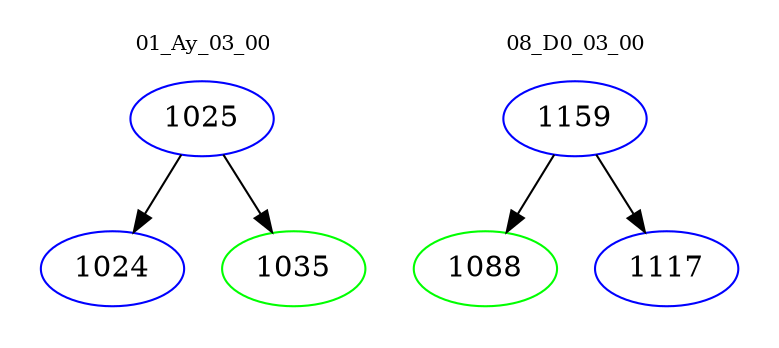digraph{
subgraph cluster_0 {
color = white
label = "01_Ay_03_00";
fontsize=10;
T0_1025 [label="1025", color="blue"]
T0_1025 -> T0_1024 [color="black"]
T0_1024 [label="1024", color="blue"]
T0_1025 -> T0_1035 [color="black"]
T0_1035 [label="1035", color="green"]
}
subgraph cluster_1 {
color = white
label = "08_D0_03_00";
fontsize=10;
T1_1159 [label="1159", color="blue"]
T1_1159 -> T1_1088 [color="black"]
T1_1088 [label="1088", color="green"]
T1_1159 -> T1_1117 [color="black"]
T1_1117 [label="1117", color="blue"]
}
}
